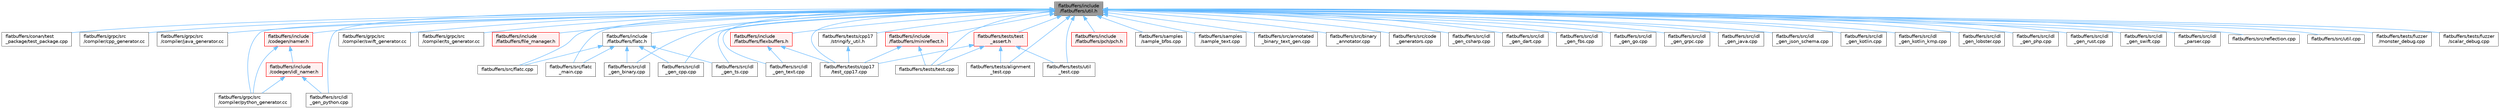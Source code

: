 digraph "flatbuffers/include/flatbuffers/util.h"
{
 // LATEX_PDF_SIZE
  bgcolor="transparent";
  edge [fontname=Helvetica,fontsize=10,labelfontname=Helvetica,labelfontsize=10];
  node [fontname=Helvetica,fontsize=10,shape=box,height=0.2,width=0.4];
  Node1 [id="Node000001",label="flatbuffers/include\l/flatbuffers/util.h",height=0.2,width=0.4,color="gray40", fillcolor="grey60", style="filled", fontcolor="black",tooltip=" "];
  Node1 -> Node2 [id="edge67_Node000001_Node000002",dir="back",color="steelblue1",style="solid",tooltip=" "];
  Node2 [id="Node000002",label="flatbuffers/conan/test\l_package/test_package.cpp",height=0.2,width=0.4,color="grey40", fillcolor="white", style="filled",URL="$test__package_8cpp.html",tooltip=" "];
  Node1 -> Node3 [id="edge68_Node000001_Node000003",dir="back",color="steelblue1",style="solid",tooltip=" "];
  Node3 [id="Node000003",label="flatbuffers/grpc/src\l/compiler/cpp_generator.cc",height=0.2,width=0.4,color="grey40", fillcolor="white", style="filled",URL="$cpp__generator_8cc.html",tooltip=" "];
  Node1 -> Node4 [id="edge69_Node000001_Node000004",dir="back",color="steelblue1",style="solid",tooltip=" "];
  Node4 [id="Node000004",label="flatbuffers/grpc/src\l/compiler/java_generator.cc",height=0.2,width=0.4,color="grey40", fillcolor="white", style="filled",URL="$java__generator_8cc.html",tooltip=" "];
  Node1 -> Node5 [id="edge70_Node000001_Node000005",dir="back",color="steelblue1",style="solid",tooltip=" "];
  Node5 [id="Node000005",label="flatbuffers/grpc/src\l/compiler/python_generator.cc",height=0.2,width=0.4,color="grey40", fillcolor="white", style="filled",URL="$python__generator_8cc.html",tooltip=" "];
  Node1 -> Node6 [id="edge71_Node000001_Node000006",dir="back",color="steelblue1",style="solid",tooltip=" "];
  Node6 [id="Node000006",label="flatbuffers/grpc/src\l/compiler/swift_generator.cc",height=0.2,width=0.4,color="grey40", fillcolor="white", style="filled",URL="$swift__generator_8cc.html",tooltip=" "];
  Node1 -> Node7 [id="edge72_Node000001_Node000007",dir="back",color="steelblue1",style="solid",tooltip=" "];
  Node7 [id="Node000007",label="flatbuffers/grpc/src\l/compiler/ts_generator.cc",height=0.2,width=0.4,color="grey40", fillcolor="white", style="filled",URL="$ts__generator_8cc.html",tooltip=" "];
  Node1 -> Node8 [id="edge73_Node000001_Node000008",dir="back",color="steelblue1",style="solid",tooltip=" "];
  Node8 [id="Node000008",label="flatbuffers/include\l/codegen/namer.h",height=0.2,width=0.4,color="red", fillcolor="#FFF0F0", style="filled",URL="$include_2codegen_2namer_8h.html",tooltip=" "];
  Node8 -> Node5 [id="edge74_Node000008_Node000005",dir="back",color="steelblue1",style="solid",tooltip=" "];
  Node8 -> Node9 [id="edge75_Node000008_Node000009",dir="back",color="steelblue1",style="solid",tooltip=" "];
  Node9 [id="Node000009",label="flatbuffers/include\l/codegen/idl_namer.h",height=0.2,width=0.4,color="red", fillcolor="#FFF0F0", style="filled",URL="$include_2codegen_2idl__namer_8h.html",tooltip=" "];
  Node9 -> Node5 [id="edge76_Node000009_Node000005",dir="back",color="steelblue1",style="solid",tooltip=" "];
  Node9 -> Node10 [id="edge77_Node000009_Node000010",dir="back",color="steelblue1",style="solid",tooltip=" "];
  Node10 [id="Node000010",label="flatbuffers/src/idl\l_gen_python.cpp",height=0.2,width=0.4,color="grey40", fillcolor="white", style="filled",URL="$idl__gen__python_8cpp.html",tooltip=" "];
  Node1 -> Node28 [id="edge78_Node000001_Node000028",dir="back",color="steelblue1",style="solid",tooltip=" "];
  Node28 [id="Node000028",label="flatbuffers/include\l/flatbuffers/file_manager.h",height=0.2,width=0.4,color="red", fillcolor="#FFF0F0", style="filled",URL="$file__manager_8h.html",tooltip=" "];
  Node1 -> Node32 [id="edge79_Node000001_Node000032",dir="back",color="steelblue1",style="solid",tooltip=" "];
  Node32 [id="Node000032",label="flatbuffers/include\l/flatbuffers/flatc.h",height=0.2,width=0.4,color="grey40", fillcolor="white", style="filled",URL="$flatc_8h.html",tooltip=" "];
  Node32 -> Node33 [id="edge80_Node000032_Node000033",dir="back",color="steelblue1",style="solid",tooltip=" "];
  Node33 [id="Node000033",label="flatbuffers/src/flatc.cpp",height=0.2,width=0.4,color="grey40", fillcolor="white", style="filled",URL="$flatc_8cpp.html",tooltip=" "];
  Node32 -> Node34 [id="edge81_Node000032_Node000034",dir="back",color="steelblue1",style="solid",tooltip=" "];
  Node34 [id="Node000034",label="flatbuffers/src/flatc\l_main.cpp",height=0.2,width=0.4,color="grey40", fillcolor="white", style="filled",URL="$flatc__main_8cpp.html",tooltip=" "];
  Node32 -> Node35 [id="edge82_Node000032_Node000035",dir="back",color="steelblue1",style="solid",tooltip=" "];
  Node35 [id="Node000035",label="flatbuffers/src/idl\l_gen_binary.cpp",height=0.2,width=0.4,color="grey40", fillcolor="white", style="filled",URL="$idl__gen__binary_8cpp.html",tooltip=" "];
  Node32 -> Node36 [id="edge83_Node000032_Node000036",dir="back",color="steelblue1",style="solid",tooltip=" "];
  Node36 [id="Node000036",label="flatbuffers/src/idl\l_gen_cpp.cpp",height=0.2,width=0.4,color="grey40", fillcolor="white", style="filled",URL="$idl__gen__cpp_8cpp.html",tooltip=" "];
  Node32 -> Node19 [id="edge84_Node000032_Node000019",dir="back",color="steelblue1",style="solid",tooltip=" "];
  Node19 [id="Node000019",label="flatbuffers/src/idl\l_gen_ts.cpp",height=0.2,width=0.4,color="grey40", fillcolor="white", style="filled",URL="$idl__gen__ts_8cpp.html",tooltip=" "];
  Node1 -> Node37 [id="edge85_Node000001_Node000037",dir="back",color="steelblue1",style="solid",tooltip=" "];
  Node37 [id="Node000037",label="flatbuffers/include\l/flatbuffers/flexbuffers.h",height=0.2,width=0.4,color="red", fillcolor="#FFF0F0", style="filled",URL="$flexbuffers_8h.html",tooltip=" "];
  Node37 -> Node90 [id="edge86_Node000037_Node000090",dir="back",color="steelblue1",style="solid",tooltip=" "];
  Node90 [id="Node000090",label="flatbuffers/src/idl\l_gen_text.cpp",height=0.2,width=0.4,color="grey40", fillcolor="white", style="filled",URL="$idl__gen__text_8cpp.html",tooltip=" "];
  Node37 -> Node40 [id="edge87_Node000037_Node000040",dir="back",color="steelblue1",style="solid",tooltip=" "];
  Node40 [id="Node000040",label="flatbuffers/tests/cpp17\l/test_cpp17.cpp",height=0.2,width=0.4,color="grey40", fillcolor="white", style="filled",URL="$test__cpp17_8cpp.html",tooltip=" "];
  Node1 -> Node110 [id="edge88_Node000001_Node000110",dir="back",color="steelblue1",style="solid",tooltip=" "];
  Node110 [id="Node000110",label="flatbuffers/include\l/flatbuffers/minireflect.h",height=0.2,width=0.4,color="red", fillcolor="#FFF0F0", style="filled",URL="$minireflect_8h.html",tooltip=" "];
  Node110 -> Node40 [id="edge89_Node000110_Node000040",dir="back",color="steelblue1",style="solid",tooltip=" "];
  Node110 -> Node50 [id="edge90_Node000110_Node000050",dir="back",color="steelblue1",style="solid",tooltip=" "];
  Node50 [id="Node000050",label="flatbuffers/tests/test.cpp",height=0.2,width=0.4,color="grey40", fillcolor="white", style="filled",URL="$test_8cpp.html",tooltip=" "];
  Node1 -> Node111 [id="edge91_Node000001_Node000111",dir="back",color="steelblue1",style="solid",tooltip=" "];
  Node111 [id="Node000111",label="flatbuffers/include\l/flatbuffers/pch/pch.h",height=0.2,width=0.4,color="red", fillcolor="#FFF0F0", style="filled",URL="$pch_8h.html",tooltip=" "];
  Node1 -> Node97 [id="edge92_Node000001_Node000097",dir="back",color="steelblue1",style="solid",tooltip=" "];
  Node97 [id="Node000097",label="flatbuffers/samples\l/sample_bfbs.cpp",height=0.2,width=0.4,color="grey40", fillcolor="white", style="filled",URL="$sample__bfbs_8cpp.html",tooltip=" "];
  Node1 -> Node98 [id="edge93_Node000001_Node000098",dir="back",color="steelblue1",style="solid",tooltip=" "];
  Node98 [id="Node000098",label="flatbuffers/samples\l/sample_text.cpp",height=0.2,width=0.4,color="grey40", fillcolor="white", style="filled",URL="$sample__text_8cpp.html",tooltip=" "];
  Node1 -> Node112 [id="edge94_Node000001_Node000112",dir="back",color="steelblue1",style="solid",tooltip=" "];
  Node112 [id="Node000112",label="flatbuffers/src/annotated\l_binary_text_gen.cpp",height=0.2,width=0.4,color="grey40", fillcolor="white", style="filled",URL="$annotated__binary__text__gen_8cpp.html",tooltip=" "];
  Node1 -> Node113 [id="edge95_Node000001_Node000113",dir="back",color="steelblue1",style="solid",tooltip=" "];
  Node113 [id="Node000113",label="flatbuffers/src/binary\l_annotator.cpp",height=0.2,width=0.4,color="grey40", fillcolor="white", style="filled",URL="$binary__annotator_8cpp.html",tooltip=" "];
  Node1 -> Node95 [id="edge96_Node000001_Node000095",dir="back",color="steelblue1",style="solid",tooltip=" "];
  Node95 [id="Node000095",label="flatbuffers/src/code\l_generators.cpp",height=0.2,width=0.4,color="grey40", fillcolor="white", style="filled",URL="$code__generators_8cpp.html",tooltip=" "];
  Node1 -> Node33 [id="edge97_Node000001_Node000033",dir="back",color="steelblue1",style="solid",tooltip=" "];
  Node1 -> Node34 [id="edge98_Node000001_Node000034",dir="back",color="steelblue1",style="solid",tooltip=" "];
  Node1 -> Node35 [id="edge99_Node000001_Node000035",dir="back",color="steelblue1",style="solid",tooltip=" "];
  Node1 -> Node36 [id="edge100_Node000001_Node000036",dir="back",color="steelblue1",style="solid",tooltip=" "];
  Node1 -> Node73 [id="edge101_Node000001_Node000073",dir="back",color="steelblue1",style="solid",tooltip=" "];
  Node73 [id="Node000073",label="flatbuffers/src/idl\l_gen_csharp.cpp",height=0.2,width=0.4,color="grey40", fillcolor="white", style="filled",URL="$idl__gen__csharp_8cpp.html",tooltip=" "];
  Node1 -> Node12 [id="edge102_Node000001_Node000012",dir="back",color="steelblue1",style="solid",tooltip=" "];
  Node12 [id="Node000012",label="flatbuffers/src/idl\l_gen_dart.cpp",height=0.2,width=0.4,color="grey40", fillcolor="white", style="filled",URL="$idl__gen__dart_8cpp.html",tooltip=" "];
  Node1 -> Node75 [id="edge103_Node000001_Node000075",dir="back",color="steelblue1",style="solid",tooltip=" "];
  Node75 [id="Node000075",label="flatbuffers/src/idl\l_gen_fbs.cpp",height=0.2,width=0.4,color="grey40", fillcolor="white", style="filled",URL="$idl__gen__fbs_8cpp.html",tooltip=" "];
  Node1 -> Node13 [id="edge104_Node000001_Node000013",dir="back",color="steelblue1",style="solid",tooltip=" "];
  Node13 [id="Node000013",label="flatbuffers/src/idl\l_gen_go.cpp",height=0.2,width=0.4,color="grey40", fillcolor="white", style="filled",URL="$idl__gen__go_8cpp.html",tooltip=" "];
  Node1 -> Node22 [id="edge105_Node000001_Node000022",dir="back",color="steelblue1",style="solid",tooltip=" "];
  Node22 [id="Node000022",label="flatbuffers/src/idl\l_gen_grpc.cpp",height=0.2,width=0.4,color="grey40", fillcolor="white", style="filled",URL="$idl__gen__grpc_8cpp.html",tooltip=" "];
  Node1 -> Node14 [id="edge106_Node000001_Node000014",dir="back",color="steelblue1",style="solid",tooltip=" "];
  Node14 [id="Node000014",label="flatbuffers/src/idl\l_gen_java.cpp",height=0.2,width=0.4,color="grey40", fillcolor="white", style="filled",URL="$idl__gen__java_8cpp.html",tooltip=" "];
  Node1 -> Node81 [id="edge107_Node000001_Node000081",dir="back",color="steelblue1",style="solid",tooltip=" "];
  Node81 [id="Node000081",label="flatbuffers/src/idl\l_gen_json_schema.cpp",height=0.2,width=0.4,color="grey40", fillcolor="white", style="filled",URL="$idl__gen__json__schema_8cpp.html",tooltip=" "];
  Node1 -> Node15 [id="edge108_Node000001_Node000015",dir="back",color="steelblue1",style="solid",tooltip=" "];
  Node15 [id="Node000015",label="flatbuffers/src/idl\l_gen_kotlin.cpp",height=0.2,width=0.4,color="grey40", fillcolor="white", style="filled",URL="$idl__gen__kotlin_8cpp.html",tooltip=" "];
  Node1 -> Node16 [id="edge109_Node000001_Node000016",dir="back",color="steelblue1",style="solid",tooltip=" "];
  Node16 [id="Node000016",label="flatbuffers/src/idl\l_gen_kotlin_kmp.cpp",height=0.2,width=0.4,color="grey40", fillcolor="white", style="filled",URL="$idl__gen__kotlin__kmp_8cpp.html",tooltip=" "];
  Node1 -> Node84 [id="edge110_Node000001_Node000084",dir="back",color="steelblue1",style="solid",tooltip=" "];
  Node84 [id="Node000084",label="flatbuffers/src/idl\l_gen_lobster.cpp",height=0.2,width=0.4,color="grey40", fillcolor="white", style="filled",URL="$idl__gen__lobster_8cpp.html",tooltip=" "];
  Node1 -> Node86 [id="edge111_Node000001_Node000086",dir="back",color="steelblue1",style="solid",tooltip=" "];
  Node86 [id="Node000086",label="flatbuffers/src/idl\l_gen_php.cpp",height=0.2,width=0.4,color="grey40", fillcolor="white", style="filled",URL="$idl__gen__php_8cpp.html",tooltip=" "];
  Node1 -> Node10 [id="edge112_Node000001_Node000010",dir="back",color="steelblue1",style="solid",tooltip=" "];
  Node1 -> Node17 [id="edge113_Node000001_Node000017",dir="back",color="steelblue1",style="solid",tooltip=" "];
  Node17 [id="Node000017",label="flatbuffers/src/idl\l_gen_rust.cpp",height=0.2,width=0.4,color="grey40", fillcolor="white", style="filled",URL="$idl__gen__rust_8cpp.html",tooltip=" "];
  Node1 -> Node18 [id="edge114_Node000001_Node000018",dir="back",color="steelblue1",style="solid",tooltip=" "];
  Node18 [id="Node000018",label="flatbuffers/src/idl\l_gen_swift.cpp",height=0.2,width=0.4,color="grey40", fillcolor="white", style="filled",URL="$idl__gen__swift_8cpp.html",tooltip=" "];
  Node1 -> Node90 [id="edge115_Node000001_Node000090",dir="back",color="steelblue1",style="solid",tooltip=" "];
  Node1 -> Node19 [id="edge116_Node000001_Node000019",dir="back",color="steelblue1",style="solid",tooltip=" "];
  Node1 -> Node99 [id="edge117_Node000001_Node000099",dir="back",color="steelblue1",style="solid",tooltip=" "];
  Node99 [id="Node000099",label="flatbuffers/src/idl\l_parser.cpp",height=0.2,width=0.4,color="grey40", fillcolor="white", style="filled",URL="$idl__parser_8cpp.html",tooltip=" "];
  Node1 -> Node114 [id="edge118_Node000001_Node000114",dir="back",color="steelblue1",style="solid",tooltip=" "];
  Node114 [id="Node000114",label="flatbuffers/src/reflection.cpp",height=0.2,width=0.4,color="grey40", fillcolor="white", style="filled",URL="$reflection_8cpp.html",tooltip=" "];
  Node1 -> Node115 [id="edge119_Node000001_Node000115",dir="back",color="steelblue1",style="solid",tooltip=" "];
  Node115 [id="Node000115",label="flatbuffers/src/util.cpp",height=0.2,width=0.4,color="grey40", fillcolor="white", style="filled",URL="$util_8cpp.html",tooltip=" "];
  Node1 -> Node116 [id="edge120_Node000001_Node000116",dir="back",color="steelblue1",style="solid",tooltip=" "];
  Node116 [id="Node000116",label="flatbuffers/tests/alignment\l_test.cpp",height=0.2,width=0.4,color="grey40", fillcolor="white", style="filled",URL="$alignment__test_8cpp.html",tooltip=" "];
  Node1 -> Node117 [id="edge121_Node000001_Node000117",dir="back",color="steelblue1",style="solid",tooltip=" "];
  Node117 [id="Node000117",label="flatbuffers/tests/cpp17\l/stringify_util.h",height=0.2,width=0.4,color="grey40", fillcolor="white", style="filled",URL="$stringify__util_8h.html",tooltip=" "];
  Node117 -> Node40 [id="edge122_Node000117_Node000040",dir="back",color="steelblue1",style="solid",tooltip=" "];
  Node1 -> Node40 [id="edge123_Node000001_Node000040",dir="back",color="steelblue1",style="solid",tooltip=" "];
  Node1 -> Node118 [id="edge124_Node000001_Node000118",dir="back",color="steelblue1",style="solid",tooltip=" "];
  Node118 [id="Node000118",label="flatbuffers/tests/fuzzer\l/monster_debug.cpp",height=0.2,width=0.4,color="grey40", fillcolor="white", style="filled",URL="$monster__debug_8cpp.html",tooltip=" "];
  Node1 -> Node119 [id="edge125_Node000001_Node000119",dir="back",color="steelblue1",style="solid",tooltip=" "];
  Node119 [id="Node000119",label="flatbuffers/tests/fuzzer\l/scalar_debug.cpp",height=0.2,width=0.4,color="grey40", fillcolor="white", style="filled",URL="$scalar__debug_8cpp.html",tooltip=" "];
  Node1 -> Node50 [id="edge126_Node000001_Node000050",dir="back",color="steelblue1",style="solid",tooltip=" "];
  Node1 -> Node120 [id="edge127_Node000001_Node000120",dir="back",color="steelblue1",style="solid",tooltip=" "];
  Node120 [id="Node000120",label="flatbuffers/tests/test\l_assert.h",height=0.2,width=0.4,color="red", fillcolor="#FFF0F0", style="filled",URL="$test__assert_8h.html",tooltip=" "];
  Node120 -> Node116 [id="edge128_Node000120_Node000116",dir="back",color="steelblue1",style="solid",tooltip=" "];
  Node120 -> Node40 [id="edge129_Node000120_Node000040",dir="back",color="steelblue1",style="solid",tooltip=" "];
  Node120 -> Node50 [id="edge130_Node000120_Node000050",dir="back",color="steelblue1",style="solid",tooltip=" "];
  Node120 -> Node127 [id="edge131_Node000120_Node000127",dir="back",color="steelblue1",style="solid",tooltip=" "];
  Node127 [id="Node000127",label="flatbuffers/tests/util\l_test.cpp",height=0.2,width=0.4,color="grey40", fillcolor="white", style="filled",URL="$util__test_8cpp.html",tooltip=" "];
  Node1 -> Node127 [id="edge132_Node000001_Node000127",dir="back",color="steelblue1",style="solid",tooltip=" "];
}
